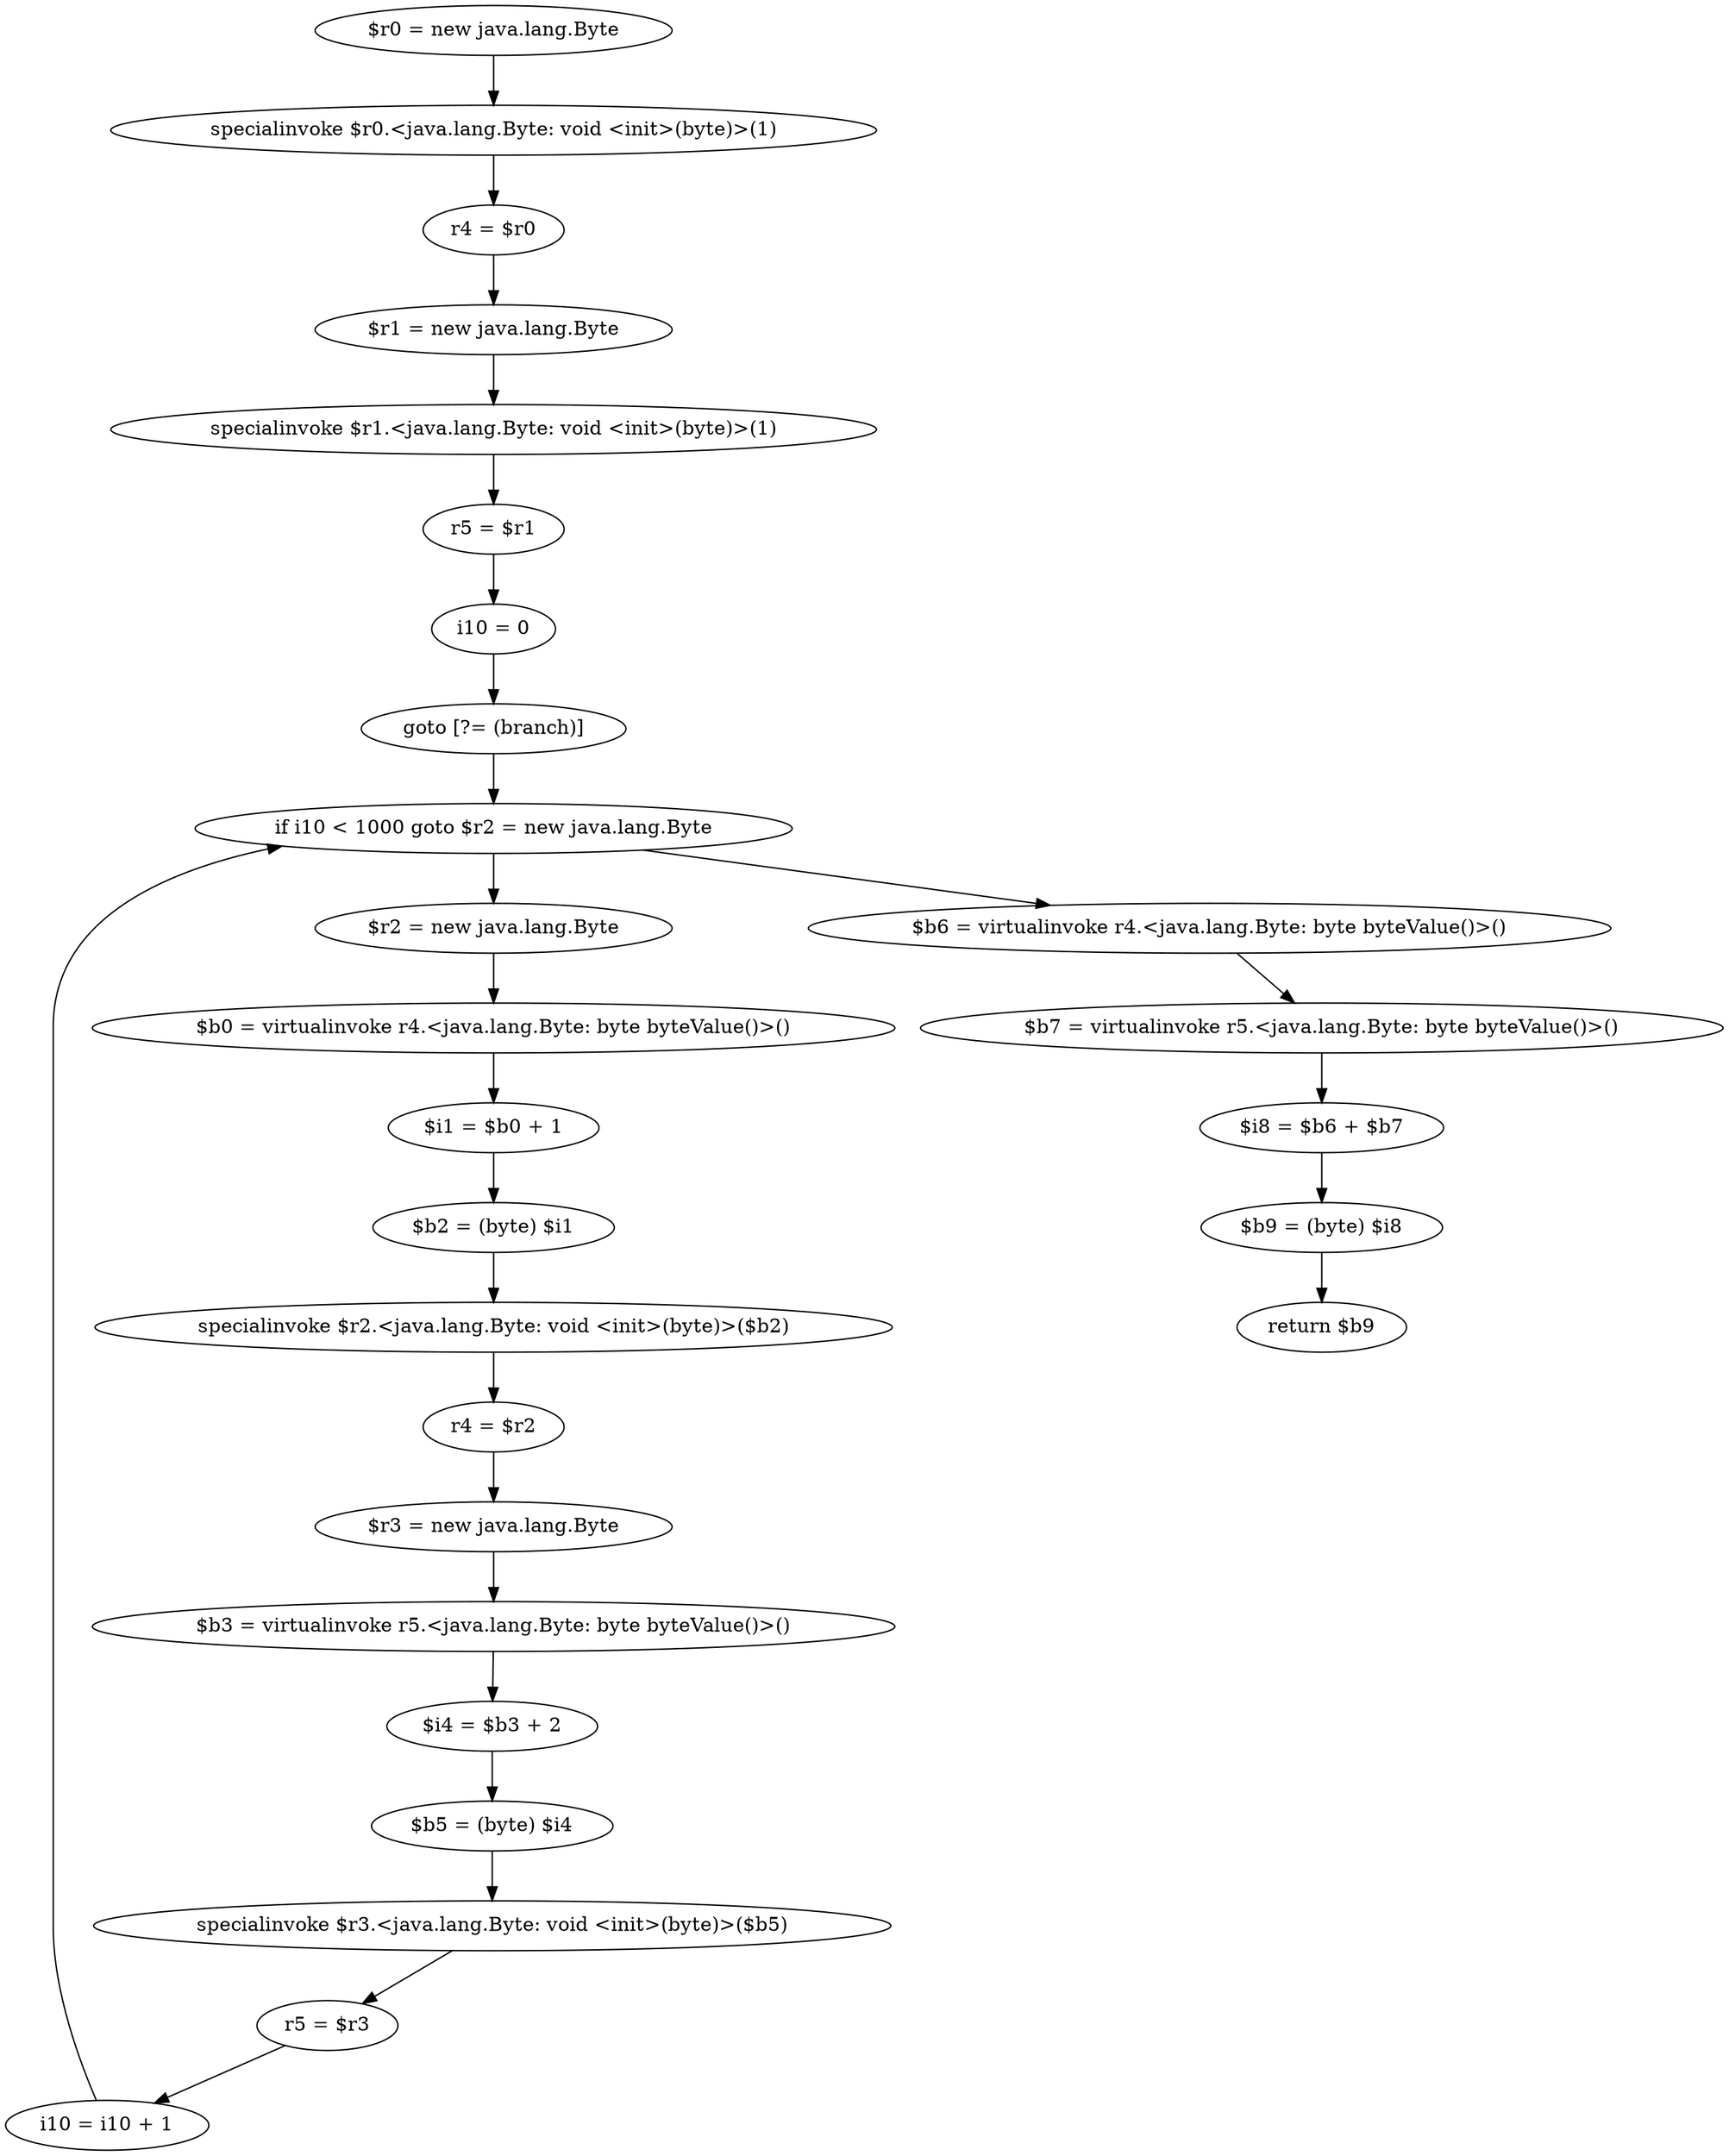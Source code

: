 digraph "unitGraph" {
    "$r0 = new java.lang.Byte"
    "specialinvoke $r0.<java.lang.Byte: void <init>(byte)>(1)"
    "r4 = $r0"
    "$r1 = new java.lang.Byte"
    "specialinvoke $r1.<java.lang.Byte: void <init>(byte)>(1)"
    "r5 = $r1"
    "i10 = 0"
    "goto [?= (branch)]"
    "$r2 = new java.lang.Byte"
    "$b0 = virtualinvoke r4.<java.lang.Byte: byte byteValue()>()"
    "$i1 = $b0 + 1"
    "$b2 = (byte) $i1"
    "specialinvoke $r2.<java.lang.Byte: void <init>(byte)>($b2)"
    "r4 = $r2"
    "$r3 = new java.lang.Byte"
    "$b3 = virtualinvoke r5.<java.lang.Byte: byte byteValue()>()"
    "$i4 = $b3 + 2"
    "$b5 = (byte) $i4"
    "specialinvoke $r3.<java.lang.Byte: void <init>(byte)>($b5)"
    "r5 = $r3"
    "i10 = i10 + 1"
    "if i10 < 1000 goto $r2 = new java.lang.Byte"
    "$b6 = virtualinvoke r4.<java.lang.Byte: byte byteValue()>()"
    "$b7 = virtualinvoke r5.<java.lang.Byte: byte byteValue()>()"
    "$i8 = $b6 + $b7"
    "$b9 = (byte) $i8"
    "return $b9"
    "$r0 = new java.lang.Byte"->"specialinvoke $r0.<java.lang.Byte: void <init>(byte)>(1)";
    "specialinvoke $r0.<java.lang.Byte: void <init>(byte)>(1)"->"r4 = $r0";
    "r4 = $r0"->"$r1 = new java.lang.Byte";
    "$r1 = new java.lang.Byte"->"specialinvoke $r1.<java.lang.Byte: void <init>(byte)>(1)";
    "specialinvoke $r1.<java.lang.Byte: void <init>(byte)>(1)"->"r5 = $r1";
    "r5 = $r1"->"i10 = 0";
    "i10 = 0"->"goto [?= (branch)]";
    "goto [?= (branch)]"->"if i10 < 1000 goto $r2 = new java.lang.Byte";
    "$r2 = new java.lang.Byte"->"$b0 = virtualinvoke r4.<java.lang.Byte: byte byteValue()>()";
    "$b0 = virtualinvoke r4.<java.lang.Byte: byte byteValue()>()"->"$i1 = $b0 + 1";
    "$i1 = $b0 + 1"->"$b2 = (byte) $i1";
    "$b2 = (byte) $i1"->"specialinvoke $r2.<java.lang.Byte: void <init>(byte)>($b2)";
    "specialinvoke $r2.<java.lang.Byte: void <init>(byte)>($b2)"->"r4 = $r2";
    "r4 = $r2"->"$r3 = new java.lang.Byte";
    "$r3 = new java.lang.Byte"->"$b3 = virtualinvoke r5.<java.lang.Byte: byte byteValue()>()";
    "$b3 = virtualinvoke r5.<java.lang.Byte: byte byteValue()>()"->"$i4 = $b3 + 2";
    "$i4 = $b3 + 2"->"$b5 = (byte) $i4";
    "$b5 = (byte) $i4"->"specialinvoke $r3.<java.lang.Byte: void <init>(byte)>($b5)";
    "specialinvoke $r3.<java.lang.Byte: void <init>(byte)>($b5)"->"r5 = $r3";
    "r5 = $r3"->"i10 = i10 + 1";
    "i10 = i10 + 1"->"if i10 < 1000 goto $r2 = new java.lang.Byte";
    "if i10 < 1000 goto $r2 = new java.lang.Byte"->"$b6 = virtualinvoke r4.<java.lang.Byte: byte byteValue()>()";
    "if i10 < 1000 goto $r2 = new java.lang.Byte"->"$r2 = new java.lang.Byte";
    "$b6 = virtualinvoke r4.<java.lang.Byte: byte byteValue()>()"->"$b7 = virtualinvoke r5.<java.lang.Byte: byte byteValue()>()";
    "$b7 = virtualinvoke r5.<java.lang.Byte: byte byteValue()>()"->"$i8 = $b6 + $b7";
    "$i8 = $b6 + $b7"->"$b9 = (byte) $i8";
    "$b9 = (byte) $i8"->"return $b9";
}
